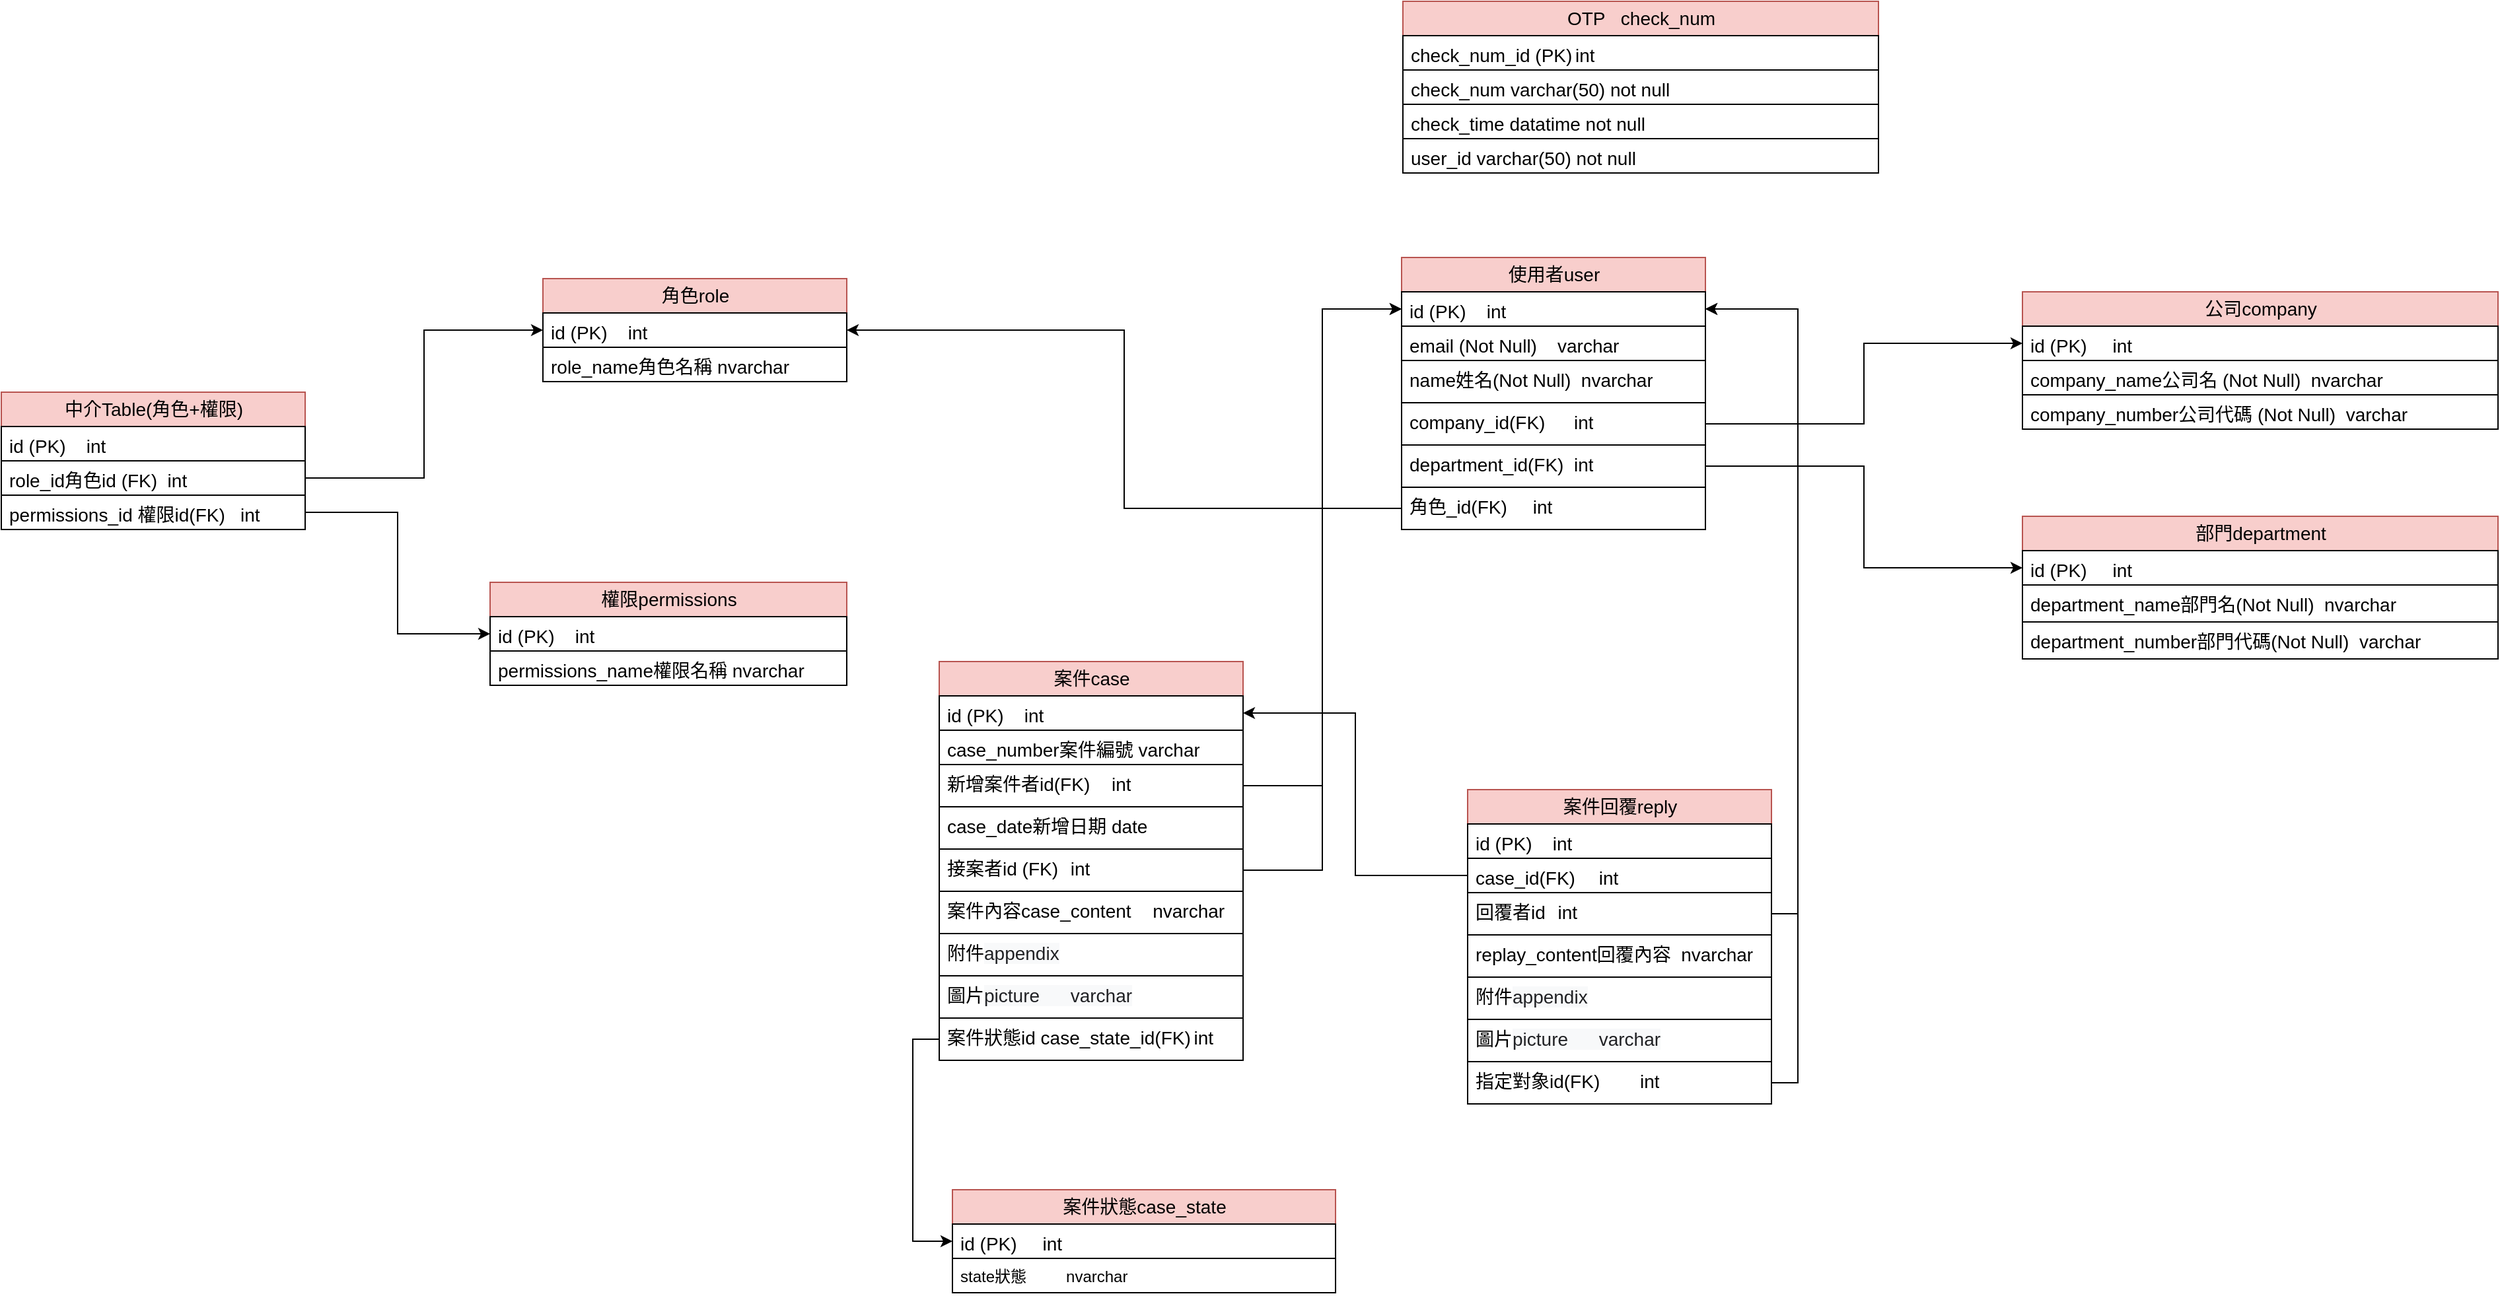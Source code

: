 <mxfile version="24.4.4" type="github">
  <diagram name="第 1 页" id="AcIVxBuBy9EutRj20CkH">
    <mxGraphModel dx="2686" dy="1670" grid="1" gridSize="10" guides="1" tooltips="1" connect="1" arrows="1" fold="1" page="1" pageScale="1" pageWidth="827" pageHeight="1169" math="0" shadow="0">
      <root>
        <mxCell id="0" />
        <mxCell id="1" parent="0" />
        <mxCell id="kPT3N57jdMmJ8GxZ5Ozw-1" value="&lt;font style=&quot;font-size: 14px;&quot;&gt;使用者user&lt;/font&gt;" style="swimlane;fontStyle=0;childLayout=stackLayout;horizontal=1;startSize=26;fillColor=#f8cecc;horizontalStack=0;resizeParent=1;resizeParentMax=0;resizeLast=0;collapsible=1;marginBottom=0;html=1;strokeColor=#b85450;" parent="1" vertex="1">
          <mxGeometry x="200" y="-56" width="230" height="206" as="geometry">
            <mxRectangle x="360" y="50" width="110" height="30" as="alternateBounds" />
          </mxGeometry>
        </mxCell>
        <mxCell id="kPT3N57jdMmJ8GxZ5Ozw-2" value="&lt;font style=&quot;font-size: 14px;&quot;&gt;id (PK)&amp;nbsp; &amp;nbsp; int&lt;/font&gt;" style="text;strokeColor=default;fillColor=none;align=left;verticalAlign=top;spacingLeft=4;spacingRight=4;overflow=hidden;rotatable=0;points=[[0,0.5],[1,0.5]];portConstraint=eastwest;whiteSpace=wrap;html=1;" parent="kPT3N57jdMmJ8GxZ5Ozw-1" vertex="1">
          <mxGeometry y="26" width="230" height="26" as="geometry" />
        </mxCell>
        <mxCell id="kPT3N57jdMmJ8GxZ5Ozw-3" value="&lt;font style=&quot;font-size: 14px;&quot;&gt;email (Not Null)&amp;nbsp; &amp;nbsp; varchar&lt;/font&gt;" style="text;strokeColor=default;fillColor=none;align=left;verticalAlign=top;spacingLeft=4;spacingRight=4;overflow=hidden;rotatable=0;points=[[0,0.5],[1,0.5]];portConstraint=eastwest;whiteSpace=wrap;html=1;" parent="kPT3N57jdMmJ8GxZ5Ozw-1" vertex="1">
          <mxGeometry y="52" width="230" height="26" as="geometry" />
        </mxCell>
        <mxCell id="kPT3N57jdMmJ8GxZ5Ozw-4" value="&lt;span style=&quot;font-size: 14px;&quot;&gt;name姓名(Not Null)&amp;nbsp; nvarchar&lt;/span&gt;" style="text;strokeColor=default;fillColor=none;align=left;verticalAlign=top;spacingLeft=4;spacingRight=4;overflow=hidden;rotatable=0;points=[[0,0.5],[1,0.5]];portConstraint=eastwest;whiteSpace=wrap;html=1;" parent="kPT3N57jdMmJ8GxZ5Ozw-1" vertex="1">
          <mxGeometry y="78" width="230" height="32" as="geometry" />
        </mxCell>
        <mxCell id="kPT3N57jdMmJ8GxZ5Ozw-14" value="&lt;span style=&quot;font-size: 14px;&quot;&gt;company_id(FK)&lt;span style=&quot;white-space: pre;&quot;&gt;&#x9;&lt;/span&gt;int&lt;/span&gt;" style="text;strokeColor=default;fillColor=none;align=left;verticalAlign=top;spacingLeft=4;spacingRight=4;overflow=hidden;rotatable=0;points=[[0,0.5],[1,0.5]];portConstraint=eastwest;whiteSpace=wrap;html=1;" parent="kPT3N57jdMmJ8GxZ5Ozw-1" vertex="1">
          <mxGeometry y="110" width="230" height="32" as="geometry" />
        </mxCell>
        <mxCell id="kPT3N57jdMmJ8GxZ5Ozw-47" value="&lt;span style=&quot;font-size: 14px;&quot;&gt;department_id(FK)&lt;span style=&quot;white-space: pre;&quot;&gt;&#x9;&lt;/span&gt;int&lt;/span&gt;" style="text;strokeColor=default;fillColor=none;align=left;verticalAlign=top;spacingLeft=4;spacingRight=4;overflow=hidden;rotatable=0;points=[[0,0.5],[1,0.5]];portConstraint=eastwest;whiteSpace=wrap;html=1;" parent="kPT3N57jdMmJ8GxZ5Ozw-1" vertex="1">
          <mxGeometry y="142" width="230" height="32" as="geometry" />
        </mxCell>
        <mxCell id="q57JXFhGZfYl90VsvL7s-18" value="&lt;span style=&quot;font-size: 14px;&quot;&gt;角色_id(FK)&lt;span style=&quot;white-space: pre;&quot;&gt;&#x9;&lt;/span&gt;int&lt;/span&gt;" style="text;strokeColor=default;fillColor=none;align=left;verticalAlign=top;spacingLeft=4;spacingRight=4;overflow=hidden;rotatable=0;points=[[0,0.5],[1,0.5]];portConstraint=eastwest;whiteSpace=wrap;html=1;" parent="kPT3N57jdMmJ8GxZ5Ozw-1" vertex="1">
          <mxGeometry y="174" width="230" height="32" as="geometry" />
        </mxCell>
        <mxCell id="kPT3N57jdMmJ8GxZ5Ozw-21" value="&lt;span style=&quot;font-size: 14px;&quot;&gt;公司company&lt;/span&gt;" style="swimlane;fontStyle=0;childLayout=stackLayout;horizontal=1;startSize=26;fillColor=#f8cecc;horizontalStack=0;resizeParent=1;resizeParentMax=0;resizeLast=0;collapsible=1;marginBottom=0;html=1;strokeColor=#b85450;" parent="1" vertex="1">
          <mxGeometry x="670" y="-30" width="360" height="104" as="geometry">
            <mxRectangle x="360" y="50" width="110" height="30" as="alternateBounds" />
          </mxGeometry>
        </mxCell>
        <mxCell id="kPT3N57jdMmJ8GxZ5Ozw-22" value="&lt;font style=&quot;font-size: 14px;&quot;&gt;id (PK)&lt;span style=&quot;white-space: pre;&quot;&gt;&#x9;&lt;/span&gt;int&lt;/font&gt;" style="text;strokeColor=default;fillColor=none;align=left;verticalAlign=top;spacingLeft=4;spacingRight=4;overflow=hidden;rotatable=0;points=[[0,0.5],[1,0.5]];portConstraint=eastwest;whiteSpace=wrap;html=1;" parent="kPT3N57jdMmJ8GxZ5Ozw-21" vertex="1">
          <mxGeometry y="26" width="360" height="26" as="geometry" />
        </mxCell>
        <mxCell id="kPT3N57jdMmJ8GxZ5Ozw-23" value="&lt;span style=&quot;font-size: 14px;&quot;&gt;company_name公司名 (Not Null)&amp;nbsp; nvarchar&lt;/span&gt;" style="text;strokeColor=default;fillColor=none;align=left;verticalAlign=top;spacingLeft=4;spacingRight=4;overflow=hidden;rotatable=0;points=[[0,0.5],[1,0.5]];portConstraint=eastwest;whiteSpace=wrap;html=1;" parent="kPT3N57jdMmJ8GxZ5Ozw-21" vertex="1">
          <mxGeometry y="52" width="360" height="26" as="geometry" />
        </mxCell>
        <mxCell id="q57JXFhGZfYl90VsvL7s-26" value="&lt;span style=&quot;font-size: 14px;&quot;&gt;company_number公司代碼 (Not Null)&amp;nbsp; varchar&lt;/span&gt;" style="text;strokeColor=default;fillColor=none;align=left;verticalAlign=top;spacingLeft=4;spacingRight=4;overflow=hidden;rotatable=0;points=[[0,0.5],[1,0.5]];portConstraint=eastwest;whiteSpace=wrap;html=1;" parent="kPT3N57jdMmJ8GxZ5Ozw-21" vertex="1">
          <mxGeometry y="78" width="360" height="26" as="geometry" />
        </mxCell>
        <mxCell id="kPT3N57jdMmJ8GxZ5Ozw-28" value="&lt;span style=&quot;font-size: 14px;&quot;&gt;部門department&lt;/span&gt;" style="swimlane;fontStyle=0;childLayout=stackLayout;horizontal=1;startSize=26;fillColor=#f8cecc;horizontalStack=0;resizeParent=1;resizeParentMax=0;resizeLast=0;collapsible=1;marginBottom=0;html=1;strokeColor=#b85450;" parent="1" vertex="1">
          <mxGeometry x="670" y="140" width="360" height="108" as="geometry">
            <mxRectangle x="360" y="50" width="110" height="30" as="alternateBounds" />
          </mxGeometry>
        </mxCell>
        <mxCell id="kPT3N57jdMmJ8GxZ5Ozw-29" value="&lt;font style=&quot;font-size: 14px;&quot;&gt;id (PK)&lt;span style=&quot;white-space: pre;&quot;&gt;&#x9;&lt;/span&gt;int&lt;/font&gt;" style="text;strokeColor=default;fillColor=none;align=left;verticalAlign=top;spacingLeft=4;spacingRight=4;overflow=hidden;rotatable=0;points=[[0,0.5],[1,0.5]];portConstraint=eastwest;whiteSpace=wrap;html=1;" parent="kPT3N57jdMmJ8GxZ5Ozw-28" vertex="1">
          <mxGeometry y="26" width="360" height="26" as="geometry" />
        </mxCell>
        <mxCell id="kPT3N57jdMmJ8GxZ5Ozw-30" value="&lt;span style=&quot;font-size: 14px;&quot;&gt;department_name部門名(Not Null)&amp;nbsp; nvarchar&lt;/span&gt;" style="text;strokeColor=default;fillColor=none;align=left;verticalAlign=top;spacingLeft=4;spacingRight=4;overflow=hidden;rotatable=0;points=[[0,0.5],[1,0.5]];portConstraint=eastwest;whiteSpace=wrap;html=1;" parent="kPT3N57jdMmJ8GxZ5Ozw-28" vertex="1">
          <mxGeometry y="52" width="360" height="28" as="geometry" />
        </mxCell>
        <mxCell id="q57JXFhGZfYl90VsvL7s-27" value="&lt;span style=&quot;font-size: 14px;&quot;&gt;department_number部門代碼(Not Null)&amp;nbsp; varchar&lt;/span&gt;" style="text;strokeColor=default;fillColor=none;align=left;verticalAlign=top;spacingLeft=4;spacingRight=4;overflow=hidden;rotatable=0;points=[[0,0.5],[1,0.5]];portConstraint=eastwest;whiteSpace=wrap;html=1;" parent="kPT3N57jdMmJ8GxZ5Ozw-28" vertex="1">
          <mxGeometry y="80" width="360" height="28" as="geometry" />
        </mxCell>
        <mxCell id="kPT3N57jdMmJ8GxZ5Ozw-41" value="&lt;span style=&quot;font-size: 14px;&quot;&gt;案件case&lt;/span&gt;" style="swimlane;fontStyle=0;childLayout=stackLayout;horizontal=1;startSize=26;fillColor=#f8cecc;horizontalStack=0;resizeParent=1;resizeParentMax=0;resizeLast=0;collapsible=1;marginBottom=0;html=1;strokeColor=#b85450;" parent="1" vertex="1">
          <mxGeometry x="-150" y="250" width="230" height="302" as="geometry">
            <mxRectangle x="360" y="50" width="110" height="30" as="alternateBounds" />
          </mxGeometry>
        </mxCell>
        <mxCell id="kPT3N57jdMmJ8GxZ5Ozw-42" value="&lt;font style=&quot;font-size: 14px;&quot;&gt;id (PK)&amp;nbsp; &amp;nbsp; int&lt;/font&gt;" style="text;strokeColor=default;fillColor=none;align=left;verticalAlign=top;spacingLeft=4;spacingRight=4;overflow=hidden;rotatable=0;points=[[0,0.5],[1,0.5]];portConstraint=eastwest;whiteSpace=wrap;html=1;" parent="kPT3N57jdMmJ8GxZ5Ozw-41" vertex="1">
          <mxGeometry y="26" width="230" height="26" as="geometry" />
        </mxCell>
        <mxCell id="kPT3N57jdMmJ8GxZ5Ozw-43" value="&lt;span style=&quot;font-size: 14px;&quot;&gt;case_number案件編號 varchar&lt;/span&gt;" style="text;strokeColor=default;fillColor=none;align=left;verticalAlign=top;spacingLeft=4;spacingRight=4;overflow=hidden;rotatable=0;points=[[0,0.5],[1,0.5]];portConstraint=eastwest;whiteSpace=wrap;html=1;" parent="kPT3N57jdMmJ8GxZ5Ozw-41" vertex="1">
          <mxGeometry y="52" width="230" height="26" as="geometry" />
        </mxCell>
        <mxCell id="kPT3N57jdMmJ8GxZ5Ozw-44" value="&lt;span style=&quot;font-size: 14px;&quot;&gt;新增案件者id(FK)&lt;span style=&quot;white-space: pre;&quot;&gt;&#x9;&lt;/span&gt;int&lt;/span&gt;" style="text;strokeColor=default;fillColor=none;align=left;verticalAlign=top;spacingLeft=4;spacingRight=4;overflow=hidden;rotatable=0;points=[[0,0.5],[1,0.5]];portConstraint=eastwest;whiteSpace=wrap;html=1;" parent="kPT3N57jdMmJ8GxZ5Ozw-41" vertex="1">
          <mxGeometry y="78" width="230" height="32" as="geometry" />
        </mxCell>
        <mxCell id="kPT3N57jdMmJ8GxZ5Ozw-45" value="&lt;span style=&quot;font-size: 14px;&quot;&gt;case_date新增日期&lt;span style=&quot;white-space: pre;&quot;&gt;&#x9;&lt;/span&gt;date&lt;/span&gt;" style="text;strokeColor=default;fillColor=none;align=left;verticalAlign=top;spacingLeft=4;spacingRight=4;overflow=hidden;rotatable=0;points=[[0,0.5],[1,0.5]];portConstraint=eastwest;whiteSpace=wrap;html=1;" parent="kPT3N57jdMmJ8GxZ5Ozw-41" vertex="1">
          <mxGeometry y="110" width="230" height="32" as="geometry" />
        </mxCell>
        <mxCell id="kPT3N57jdMmJ8GxZ5Ozw-46" value="&lt;font style=&quot;font-size: 14px;&quot;&gt;接案者id (FK)&lt;span style=&quot;white-space: pre;&quot;&gt;&#x9;&lt;/span&gt;int&lt;/font&gt;" style="text;strokeColor=default;fillColor=none;align=left;verticalAlign=top;spacingLeft=4;spacingRight=4;overflow=hidden;rotatable=0;points=[[0,0.5],[1,0.5]];portConstraint=eastwest;whiteSpace=wrap;html=1;" parent="kPT3N57jdMmJ8GxZ5Ozw-41" vertex="1">
          <mxGeometry y="142" width="230" height="32" as="geometry" />
        </mxCell>
        <mxCell id="kPT3N57jdMmJ8GxZ5Ozw-50" value="&lt;font style=&quot;font-size: 14px;&quot;&gt;案件內容case_content&lt;span style=&quot;white-space: pre;&quot;&gt;&#x9;&lt;/span&gt;nvarchar&lt;/font&gt;" style="text;strokeColor=default;fillColor=none;align=left;verticalAlign=top;spacingLeft=4;spacingRight=4;overflow=hidden;rotatable=0;points=[[0,0.5],[1,0.5]];portConstraint=eastwest;whiteSpace=wrap;html=1;" parent="kPT3N57jdMmJ8GxZ5Ozw-41" vertex="1">
          <mxGeometry y="174" width="230" height="32" as="geometry" />
        </mxCell>
        <mxCell id="kPT3N57jdMmJ8GxZ5Ozw-51" value="&lt;font style=&quot;font-size: 14px;&quot;&gt;附件&lt;span style=&quot;background-color: rgb(248, 249, 250); color: rgb(32, 33, 36); font-family: inherit;&quot;&gt;&lt;font style=&quot;font-size: 14px;&quot;&gt;appendix&lt;/font&gt;&lt;/span&gt;&lt;/font&gt;" style="text;strokeColor=default;fillColor=none;align=left;verticalAlign=top;spacingLeft=4;spacingRight=4;overflow=hidden;rotatable=0;points=[[0,0.5],[1,0.5]];portConstraint=eastwest;whiteSpace=wrap;html=1;" parent="kPT3N57jdMmJ8GxZ5Ozw-41" vertex="1">
          <mxGeometry y="206" width="230" height="32" as="geometry" />
        </mxCell>
        <mxCell id="kPT3N57jdMmJ8GxZ5Ozw-66" value="&lt;font style=&quot;font-size: 14px;&quot;&gt;圖片&lt;font color=&quot;#202124&quot;&gt;&lt;span style=&quot;background-color: rgb(248, 249, 250);&quot;&gt;picture&lt;span style=&quot;white-space: pre;&quot;&gt;&#x9;&lt;/span&gt;varchar&lt;/span&gt;&lt;/font&gt;&lt;/font&gt;" style="text;strokeColor=default;fillColor=none;align=left;verticalAlign=top;spacingLeft=4;spacingRight=4;overflow=hidden;rotatable=0;points=[[0,0.5],[1,0.5]];portConstraint=eastwest;whiteSpace=wrap;html=1;" parent="kPT3N57jdMmJ8GxZ5Ozw-41" vertex="1">
          <mxGeometry y="238" width="230" height="32" as="geometry" />
        </mxCell>
        <mxCell id="kPT3N57jdMmJ8GxZ5Ozw-70" value="&lt;span style=&quot;font-size: 14px;&quot;&gt;案件狀態id case_state_id(FK)&lt;span style=&quot;white-space: pre;&quot;&gt;&#x9;&lt;/span&gt;int&lt;/span&gt;" style="text;strokeColor=default;fillColor=none;align=left;verticalAlign=top;spacingLeft=4;spacingRight=4;overflow=hidden;rotatable=0;points=[[0,0.5],[1,0.5]];portConstraint=eastwest;whiteSpace=wrap;html=1;" parent="kPT3N57jdMmJ8GxZ5Ozw-41" vertex="1">
          <mxGeometry y="270" width="230" height="32" as="geometry" />
        </mxCell>
        <mxCell id="kPT3N57jdMmJ8GxZ5Ozw-55" style="edgeStyle=orthogonalEdgeStyle;rounded=0;orthogonalLoop=1;jettySize=auto;html=1;exitX=1;exitY=0.5;exitDx=0;exitDy=0;entryX=0;entryY=0.5;entryDx=0;entryDy=0;fontFamily=Helvetica;fontSize=12;fontColor=default;" parent="1" source="kPT3N57jdMmJ8GxZ5Ozw-44" target="kPT3N57jdMmJ8GxZ5Ozw-2" edge="1">
          <mxGeometry relative="1" as="geometry" />
        </mxCell>
        <mxCell id="kPT3N57jdMmJ8GxZ5Ozw-56" style="edgeStyle=orthogonalEdgeStyle;rounded=0;orthogonalLoop=1;jettySize=auto;html=1;exitX=1;exitY=0.5;exitDx=0;exitDy=0;fontFamily=Helvetica;fontSize=12;fontColor=default;" parent="1" source="kPT3N57jdMmJ8GxZ5Ozw-46" target="kPT3N57jdMmJ8GxZ5Ozw-2" edge="1">
          <mxGeometry relative="1" as="geometry" />
        </mxCell>
        <mxCell id="kPT3N57jdMmJ8GxZ5Ozw-57" style="edgeStyle=orthogonalEdgeStyle;rounded=0;orthogonalLoop=1;jettySize=auto;html=1;exitX=1;exitY=0.5;exitDx=0;exitDy=0;entryX=0;entryY=0.5;entryDx=0;entryDy=0;fontFamily=Helvetica;fontSize=12;fontColor=default;" parent="1" source="kPT3N57jdMmJ8GxZ5Ozw-14" target="kPT3N57jdMmJ8GxZ5Ozw-22" edge="1">
          <mxGeometry relative="1" as="geometry" />
        </mxCell>
        <mxCell id="kPT3N57jdMmJ8GxZ5Ozw-58" style="edgeStyle=orthogonalEdgeStyle;rounded=0;orthogonalLoop=1;jettySize=auto;html=1;exitX=1;exitY=0.5;exitDx=0;exitDy=0;entryX=0;entryY=0.5;entryDx=0;entryDy=0;fontFamily=Helvetica;fontSize=12;fontColor=default;" parent="1" source="kPT3N57jdMmJ8GxZ5Ozw-47" target="kPT3N57jdMmJ8GxZ5Ozw-29" edge="1">
          <mxGeometry relative="1" as="geometry" />
        </mxCell>
        <mxCell id="kPT3N57jdMmJ8GxZ5Ozw-59" value="&lt;span style=&quot;font-size: 14px;&quot;&gt;案件回覆reply&lt;/span&gt;" style="swimlane;fontStyle=0;childLayout=stackLayout;horizontal=1;startSize=26;fillColor=#f8cecc;horizontalStack=0;resizeParent=1;resizeParentMax=0;resizeLast=0;collapsible=1;marginBottom=0;html=1;strokeColor=#b85450;" parent="1" vertex="1">
          <mxGeometry x="250" y="347" width="230" height="238" as="geometry">
            <mxRectangle x="360" y="50" width="110" height="30" as="alternateBounds" />
          </mxGeometry>
        </mxCell>
        <mxCell id="kPT3N57jdMmJ8GxZ5Ozw-60" value="&lt;font style=&quot;font-size: 14px;&quot;&gt;id (PK)&amp;nbsp; &amp;nbsp; int&lt;/font&gt;" style="text;strokeColor=default;fillColor=none;align=left;verticalAlign=top;spacingLeft=4;spacingRight=4;overflow=hidden;rotatable=0;points=[[0,0.5],[1,0.5]];portConstraint=eastwest;whiteSpace=wrap;html=1;" parent="kPT3N57jdMmJ8GxZ5Ozw-59" vertex="1">
          <mxGeometry y="26" width="230" height="26" as="geometry" />
        </mxCell>
        <mxCell id="kPT3N57jdMmJ8GxZ5Ozw-61" value="&lt;span style=&quot;font-size: 14px;&quot;&gt;case_id(FK)&lt;span style=&quot;white-space: pre;&quot;&gt;&#x9;&lt;/span&gt;int&lt;/span&gt;" style="text;strokeColor=default;fillColor=none;align=left;verticalAlign=top;spacingLeft=4;spacingRight=4;overflow=hidden;rotatable=0;points=[[0,0.5],[1,0.5]];portConstraint=eastwest;whiteSpace=wrap;html=1;" parent="kPT3N57jdMmJ8GxZ5Ozw-59" vertex="1">
          <mxGeometry y="52" width="230" height="26" as="geometry" />
        </mxCell>
        <mxCell id="kPT3N57jdMmJ8GxZ5Ozw-62" value="&lt;span style=&quot;font-size: 14px;&quot;&gt;回覆者id&lt;span style=&quot;white-space: pre;&quot;&gt;&#x9;&lt;/span&gt;int&lt;/span&gt;" style="text;strokeColor=default;fillColor=none;align=left;verticalAlign=top;spacingLeft=4;spacingRight=4;overflow=hidden;rotatable=0;points=[[0,0.5],[1,0.5]];portConstraint=eastwest;whiteSpace=wrap;html=1;" parent="kPT3N57jdMmJ8GxZ5Ozw-59" vertex="1">
          <mxGeometry y="78" width="230" height="32" as="geometry" />
        </mxCell>
        <mxCell id="kPT3N57jdMmJ8GxZ5Ozw-63" value="&lt;font style=&quot;font-size: 14px;&quot;&gt;replay_content回覆內容&lt;span style=&quot;white-space: pre;&quot;&gt;&#x9;&lt;/span&gt;nvarchar&lt;/font&gt;" style="text;strokeColor=default;fillColor=none;align=left;verticalAlign=top;spacingLeft=4;spacingRight=4;overflow=hidden;rotatable=0;points=[[0,0.5],[1,0.5]];portConstraint=eastwest;whiteSpace=wrap;html=1;" parent="kPT3N57jdMmJ8GxZ5Ozw-59" vertex="1">
          <mxGeometry y="110" width="230" height="32" as="geometry" />
        </mxCell>
        <mxCell id="kPT3N57jdMmJ8GxZ5Ozw-64" value="&lt;span style=&quot;font-size: 14px;&quot;&gt;附件&lt;/span&gt;&lt;span style=&quot;font-family: inherit; font-size: 14px; background-color: rgb(248, 249, 250); color: rgb(32, 33, 36);&quot;&gt;appendix&lt;/span&gt;" style="text;strokeColor=default;fillColor=none;align=left;verticalAlign=top;spacingLeft=4;spacingRight=4;overflow=hidden;rotatable=0;points=[[0,0.5],[1,0.5]];portConstraint=eastwest;whiteSpace=wrap;html=1;" parent="kPT3N57jdMmJ8GxZ5Ozw-59" vertex="1">
          <mxGeometry y="142" width="230" height="32" as="geometry" />
        </mxCell>
        <mxCell id="kPT3N57jdMmJ8GxZ5Ozw-65" value="&lt;span style=&quot;font-size: 14px;&quot;&gt;圖片&lt;/span&gt;&lt;font style=&quot;font-size: 14px;&quot; color=&quot;#202124&quot;&gt;&lt;span style=&quot;background-color: rgb(248, 249, 250);&quot;&gt;picture&lt;span style=&quot;white-space: pre;&quot;&gt;&#x9;&lt;/span&gt;varchar&lt;/span&gt;&lt;/font&gt;" style="text;strokeColor=default;fillColor=none;align=left;verticalAlign=top;spacingLeft=4;spacingRight=4;overflow=hidden;rotatable=0;points=[[0,0.5],[1,0.5]];portConstraint=eastwest;whiteSpace=wrap;html=1;" parent="kPT3N57jdMmJ8GxZ5Ozw-59" vertex="1">
          <mxGeometry y="174" width="230" height="32" as="geometry" />
        </mxCell>
        <mxCell id="kPT3N57jdMmJ8GxZ5Ozw-69" value="&lt;font style=&quot;font-size: 14px;&quot;&gt;指定對象id(FK)&lt;span style=&quot;white-space: pre;&quot;&gt;&#x9;&lt;/span&gt;int&lt;/font&gt;" style="text;strokeColor=default;fillColor=none;align=left;verticalAlign=top;spacingLeft=4;spacingRight=4;overflow=hidden;rotatable=0;points=[[0,0.5],[1,0.5]];portConstraint=eastwest;whiteSpace=wrap;html=1;" parent="kPT3N57jdMmJ8GxZ5Ozw-59" vertex="1">
          <mxGeometry y="206" width="230" height="32" as="geometry" />
        </mxCell>
        <mxCell id="kPT3N57jdMmJ8GxZ5Ozw-67" style="edgeStyle=orthogonalEdgeStyle;rounded=0;orthogonalLoop=1;jettySize=auto;html=1;exitX=0;exitY=0.5;exitDx=0;exitDy=0;entryX=1;entryY=0.5;entryDx=0;entryDy=0;fontFamily=Helvetica;fontSize=12;fontColor=default;" parent="1" source="kPT3N57jdMmJ8GxZ5Ozw-61" target="kPT3N57jdMmJ8GxZ5Ozw-42" edge="1">
          <mxGeometry relative="1" as="geometry" />
        </mxCell>
        <mxCell id="kPT3N57jdMmJ8GxZ5Ozw-68" style="edgeStyle=orthogonalEdgeStyle;rounded=0;orthogonalLoop=1;jettySize=auto;html=1;exitX=1;exitY=0.5;exitDx=0;exitDy=0;fontFamily=Helvetica;fontSize=12;fontColor=default;" parent="1" source="kPT3N57jdMmJ8GxZ5Ozw-62" target="kPT3N57jdMmJ8GxZ5Ozw-2" edge="1">
          <mxGeometry relative="1" as="geometry" />
        </mxCell>
        <mxCell id="kPT3N57jdMmJ8GxZ5Ozw-71" style="edgeStyle=orthogonalEdgeStyle;rounded=0;orthogonalLoop=1;jettySize=auto;html=1;exitX=1;exitY=0.5;exitDx=0;exitDy=0;entryX=1;entryY=0.5;entryDx=0;entryDy=0;fontFamily=Helvetica;fontSize=12;fontColor=default;" parent="1" source="kPT3N57jdMmJ8GxZ5Ozw-69" target="kPT3N57jdMmJ8GxZ5Ozw-2" edge="1">
          <mxGeometry relative="1" as="geometry" />
        </mxCell>
        <mxCell id="kPT3N57jdMmJ8GxZ5Ozw-72" value="&lt;span style=&quot;font-size: 14px;&quot;&gt;案件狀態case_state&lt;/span&gt;" style="swimlane;fontStyle=0;childLayout=stackLayout;horizontal=1;startSize=26;fillColor=#f8cecc;horizontalStack=0;resizeParent=1;resizeParentMax=0;resizeLast=0;collapsible=1;marginBottom=0;html=1;strokeColor=#b85450;" parent="1" vertex="1">
          <mxGeometry x="-140" y="650" width="290" height="78" as="geometry">
            <mxRectangle x="360" y="50" width="110" height="30" as="alternateBounds" />
          </mxGeometry>
        </mxCell>
        <mxCell id="kPT3N57jdMmJ8GxZ5Ozw-73" value="&lt;font style=&quot;font-size: 14px;&quot;&gt;id (PK)&lt;span style=&quot;white-space: pre;&quot;&gt;&#x9;&lt;/span&gt;int&lt;/font&gt;" style="text;strokeColor=default;fillColor=none;align=left;verticalAlign=top;spacingLeft=4;spacingRight=4;overflow=hidden;rotatable=0;points=[[0,0.5],[1,0.5]];portConstraint=eastwest;whiteSpace=wrap;html=1;" parent="kPT3N57jdMmJ8GxZ5Ozw-72" vertex="1">
          <mxGeometry y="26" width="290" height="26" as="geometry" />
        </mxCell>
        <mxCell id="kPT3N57jdMmJ8GxZ5Ozw-74" value="state狀態&lt;span style=&quot;white-space: pre;&quot;&gt;&#x9;&lt;/span&gt;&lt;span style=&quot;white-space: pre;&quot;&gt;&#x9;&lt;/span&gt;nvarchar" style="text;strokeColor=default;fillColor=none;align=left;verticalAlign=top;spacingLeft=4;spacingRight=4;overflow=hidden;rotatable=0;points=[[0,0.5],[1,0.5]];portConstraint=eastwest;whiteSpace=wrap;html=1;" parent="kPT3N57jdMmJ8GxZ5Ozw-72" vertex="1">
          <mxGeometry y="52" width="290" height="26" as="geometry" />
        </mxCell>
        <mxCell id="kPT3N57jdMmJ8GxZ5Ozw-75" style="edgeStyle=orthogonalEdgeStyle;rounded=0;orthogonalLoop=1;jettySize=auto;html=1;exitX=0;exitY=0.5;exitDx=0;exitDy=0;entryX=0;entryY=0.5;entryDx=0;entryDy=0;fontFamily=Helvetica;fontSize=12;fontColor=default;" parent="1" source="kPT3N57jdMmJ8GxZ5Ozw-70" target="kPT3N57jdMmJ8GxZ5Ozw-73" edge="1">
          <mxGeometry relative="1" as="geometry" />
        </mxCell>
        <mxCell id="q57JXFhGZfYl90VsvL7s-1" value="&lt;span style=&quot;font-size: 14px;&quot;&gt;角色role&lt;/span&gt;" style="swimlane;fontStyle=0;childLayout=stackLayout;horizontal=1;startSize=26;fillColor=#f8cecc;horizontalStack=0;resizeParent=1;resizeParentMax=0;resizeLast=0;collapsible=1;marginBottom=0;html=1;strokeColor=#b85450;" parent="1" vertex="1">
          <mxGeometry x="-450" y="-40" width="230" height="78" as="geometry">
            <mxRectangle x="360" y="50" width="110" height="30" as="alternateBounds" />
          </mxGeometry>
        </mxCell>
        <mxCell id="q57JXFhGZfYl90VsvL7s-2" value="&lt;font style=&quot;font-size: 14px;&quot;&gt;id (PK)&amp;nbsp; &amp;nbsp; int&lt;/font&gt;" style="text;strokeColor=default;fillColor=none;align=left;verticalAlign=top;spacingLeft=4;spacingRight=4;overflow=hidden;rotatable=0;points=[[0,0.5],[1,0.5]];portConstraint=eastwest;whiteSpace=wrap;html=1;" parent="q57JXFhGZfYl90VsvL7s-1" vertex="1">
          <mxGeometry y="26" width="230" height="26" as="geometry" />
        </mxCell>
        <mxCell id="q57JXFhGZfYl90VsvL7s-3" value="&lt;span style=&quot;font-size: 14px;&quot;&gt;role_name角色名稱 nvarchar&lt;/span&gt;" style="text;strokeColor=default;fillColor=none;align=left;verticalAlign=top;spacingLeft=4;spacingRight=4;overflow=hidden;rotatable=0;points=[[0,0.5],[1,0.5]];portConstraint=eastwest;whiteSpace=wrap;html=1;" parent="q57JXFhGZfYl90VsvL7s-1" vertex="1">
          <mxGeometry y="52" width="230" height="26" as="geometry" />
        </mxCell>
        <mxCell id="q57JXFhGZfYl90VsvL7s-8" value="&lt;span style=&quot;font-size: 14px;&quot;&gt;權限permissions&lt;/span&gt;" style="swimlane;fontStyle=0;childLayout=stackLayout;horizontal=1;startSize=26;fillColor=#f8cecc;horizontalStack=0;resizeParent=1;resizeParentMax=0;resizeLast=0;collapsible=1;marginBottom=0;html=1;strokeColor=#b85450;" parent="1" vertex="1">
          <mxGeometry x="-490" y="190" width="270" height="78" as="geometry">
            <mxRectangle x="360" y="50" width="110" height="30" as="alternateBounds" />
          </mxGeometry>
        </mxCell>
        <mxCell id="q57JXFhGZfYl90VsvL7s-9" value="&lt;font style=&quot;font-size: 14px;&quot;&gt;id (PK)&amp;nbsp; &amp;nbsp; int&lt;/font&gt;" style="text;strokeColor=default;fillColor=none;align=left;verticalAlign=top;spacingLeft=4;spacingRight=4;overflow=hidden;rotatable=0;points=[[0,0.5],[1,0.5]];portConstraint=eastwest;whiteSpace=wrap;html=1;" parent="q57JXFhGZfYl90VsvL7s-8" vertex="1">
          <mxGeometry y="26" width="270" height="26" as="geometry" />
        </mxCell>
        <mxCell id="q57JXFhGZfYl90VsvL7s-10" value="&lt;span style=&quot;font-size: 14px;&quot;&gt;permissions_name權限名稱 nvarchar&lt;/span&gt;" style="text;strokeColor=default;fillColor=none;align=left;verticalAlign=top;spacingLeft=4;spacingRight=4;overflow=hidden;rotatable=0;points=[[0,0.5],[1,0.5]];portConstraint=eastwest;whiteSpace=wrap;html=1;" parent="q57JXFhGZfYl90VsvL7s-8" vertex="1">
          <mxGeometry y="52" width="270" height="26" as="geometry" />
        </mxCell>
        <mxCell id="q57JXFhGZfYl90VsvL7s-11" value="&lt;span style=&quot;font-size: 14px;&quot;&gt;中介Table(角色+權限)&lt;/span&gt;" style="swimlane;fontStyle=0;childLayout=stackLayout;horizontal=1;startSize=26;fillColor=#f8cecc;horizontalStack=0;resizeParent=1;resizeParentMax=0;resizeLast=0;collapsible=1;marginBottom=0;html=1;strokeColor=#b85450;" parent="1" vertex="1">
          <mxGeometry x="-860" y="46" width="230" height="104" as="geometry">
            <mxRectangle x="360" y="50" width="110" height="30" as="alternateBounds" />
          </mxGeometry>
        </mxCell>
        <mxCell id="q57JXFhGZfYl90VsvL7s-12" value="&lt;font style=&quot;font-size: 14px;&quot;&gt;id (PK)&amp;nbsp; &amp;nbsp; int&lt;/font&gt;" style="text;strokeColor=default;fillColor=none;align=left;verticalAlign=top;spacingLeft=4;spacingRight=4;overflow=hidden;rotatable=0;points=[[0,0.5],[1,0.5]];portConstraint=eastwest;whiteSpace=wrap;html=1;" parent="q57JXFhGZfYl90VsvL7s-11" vertex="1">
          <mxGeometry y="26" width="230" height="26" as="geometry" />
        </mxCell>
        <mxCell id="q57JXFhGZfYl90VsvL7s-13" value="&lt;span style=&quot;font-size: 14px;&quot;&gt;role_id角色id (FK)&amp;nbsp; int&lt;/span&gt;" style="text;strokeColor=default;fillColor=none;align=left;verticalAlign=top;spacingLeft=4;spacingRight=4;overflow=hidden;rotatable=0;points=[[0,0.5],[1,0.5]];portConstraint=eastwest;whiteSpace=wrap;html=1;" parent="q57JXFhGZfYl90VsvL7s-11" vertex="1">
          <mxGeometry y="52" width="230" height="26" as="geometry" />
        </mxCell>
        <mxCell id="q57JXFhGZfYl90VsvL7s-14" value="&lt;font style=&quot;font-size: 14px;&quot;&gt;permissions_id 權限id(FK)&amp;nbsp; &amp;nbsp;int&lt;/font&gt;" style="text;strokeColor=default;fillColor=none;align=left;verticalAlign=top;spacingLeft=4;spacingRight=4;overflow=hidden;rotatable=0;points=[[0,0.5],[1,0.5]];portConstraint=eastwest;whiteSpace=wrap;html=1;" parent="q57JXFhGZfYl90VsvL7s-11" vertex="1">
          <mxGeometry y="78" width="230" height="26" as="geometry" />
        </mxCell>
        <mxCell id="q57JXFhGZfYl90VsvL7s-23" style="edgeStyle=orthogonalEdgeStyle;rounded=0;orthogonalLoop=1;jettySize=auto;html=1;exitX=1;exitY=0.5;exitDx=0;exitDy=0;entryX=0;entryY=0.5;entryDx=0;entryDy=0;" parent="1" source="q57JXFhGZfYl90VsvL7s-13" target="q57JXFhGZfYl90VsvL7s-2" edge="1">
          <mxGeometry relative="1" as="geometry" />
        </mxCell>
        <mxCell id="q57JXFhGZfYl90VsvL7s-24" style="edgeStyle=orthogonalEdgeStyle;rounded=0;orthogonalLoop=1;jettySize=auto;html=1;exitX=1;exitY=0.5;exitDx=0;exitDy=0;entryX=0;entryY=0.5;entryDx=0;entryDy=0;" parent="1" source="q57JXFhGZfYl90VsvL7s-14" target="q57JXFhGZfYl90VsvL7s-9" edge="1">
          <mxGeometry relative="1" as="geometry" />
        </mxCell>
        <mxCell id="q57JXFhGZfYl90VsvL7s-25" style="edgeStyle=orthogonalEdgeStyle;rounded=0;orthogonalLoop=1;jettySize=auto;html=1;exitX=0;exitY=0.5;exitDx=0;exitDy=0;entryX=1;entryY=0.5;entryDx=0;entryDy=0;" parent="1" source="q57JXFhGZfYl90VsvL7s-18" target="q57JXFhGZfYl90VsvL7s-2" edge="1">
          <mxGeometry relative="1" as="geometry" />
        </mxCell>
        <mxCell id="yr55bkq8ohhLLqNiS4ep-1" value="&lt;span style=&quot;font-size: 14px;&quot;&gt;OTP&amp;nbsp; &amp;nbsp;check_num&lt;/span&gt;" style="swimlane;fontStyle=0;childLayout=stackLayout;horizontal=1;startSize=26;fillColor=#f8cecc;horizontalStack=0;resizeParent=1;resizeParentMax=0;resizeLast=0;collapsible=1;marginBottom=0;html=1;strokeColor=#b85450;" vertex="1" parent="1">
          <mxGeometry x="201" y="-250" width="360" height="130" as="geometry">
            <mxRectangle x="360" y="50" width="110" height="30" as="alternateBounds" />
          </mxGeometry>
        </mxCell>
        <mxCell id="yr55bkq8ohhLLqNiS4ep-2" value="&lt;font style=&quot;font-size: 14px;&quot;&gt;check_num_id (PK)&lt;span style=&quot;white-space: pre;&quot;&gt;&#x9;&lt;/span&gt;int&lt;/font&gt;" style="text;strokeColor=default;fillColor=none;align=left;verticalAlign=top;spacingLeft=4;spacingRight=4;overflow=hidden;rotatable=0;points=[[0,0.5],[1,0.5]];portConstraint=eastwest;whiteSpace=wrap;html=1;" vertex="1" parent="yr55bkq8ohhLLqNiS4ep-1">
          <mxGeometry y="26" width="360" height="26" as="geometry" />
        </mxCell>
        <mxCell id="yr55bkq8ohhLLqNiS4ep-3" value="&lt;span style=&quot;font-size: 14px;&quot;&gt;check_num varchar(50) not null&lt;/span&gt;" style="text;strokeColor=default;fillColor=none;align=left;verticalAlign=top;spacingLeft=4;spacingRight=4;overflow=hidden;rotatable=0;points=[[0,0.5],[1,0.5]];portConstraint=eastwest;whiteSpace=wrap;html=1;" vertex="1" parent="yr55bkq8ohhLLqNiS4ep-1">
          <mxGeometry y="52" width="360" height="26" as="geometry" />
        </mxCell>
        <mxCell id="yr55bkq8ohhLLqNiS4ep-4" value="&lt;span style=&quot;font-size: 14px;&quot;&gt;check_time datatime not null&lt;/span&gt;" style="text;strokeColor=default;fillColor=none;align=left;verticalAlign=top;spacingLeft=4;spacingRight=4;overflow=hidden;rotatable=0;points=[[0,0.5],[1,0.5]];portConstraint=eastwest;whiteSpace=wrap;html=1;" vertex="1" parent="yr55bkq8ohhLLqNiS4ep-1">
          <mxGeometry y="78" width="360" height="26" as="geometry" />
        </mxCell>
        <mxCell id="yr55bkq8ohhLLqNiS4ep-9" value="&lt;span style=&quot;font-size: 14px;&quot;&gt;user_id varchar(50&lt;/span&gt;&lt;span style=&quot;font-size: 14px; background-color: initial;&quot;&gt;) not null&lt;/span&gt;" style="text;strokeColor=default;fillColor=none;align=left;verticalAlign=top;spacingLeft=4;spacingRight=4;overflow=hidden;rotatable=0;points=[[0,0.5],[1,0.5]];portConstraint=eastwest;whiteSpace=wrap;html=1;" vertex="1" parent="yr55bkq8ohhLLqNiS4ep-1">
          <mxGeometry y="104" width="360" height="26" as="geometry" />
        </mxCell>
      </root>
    </mxGraphModel>
  </diagram>
</mxfile>
